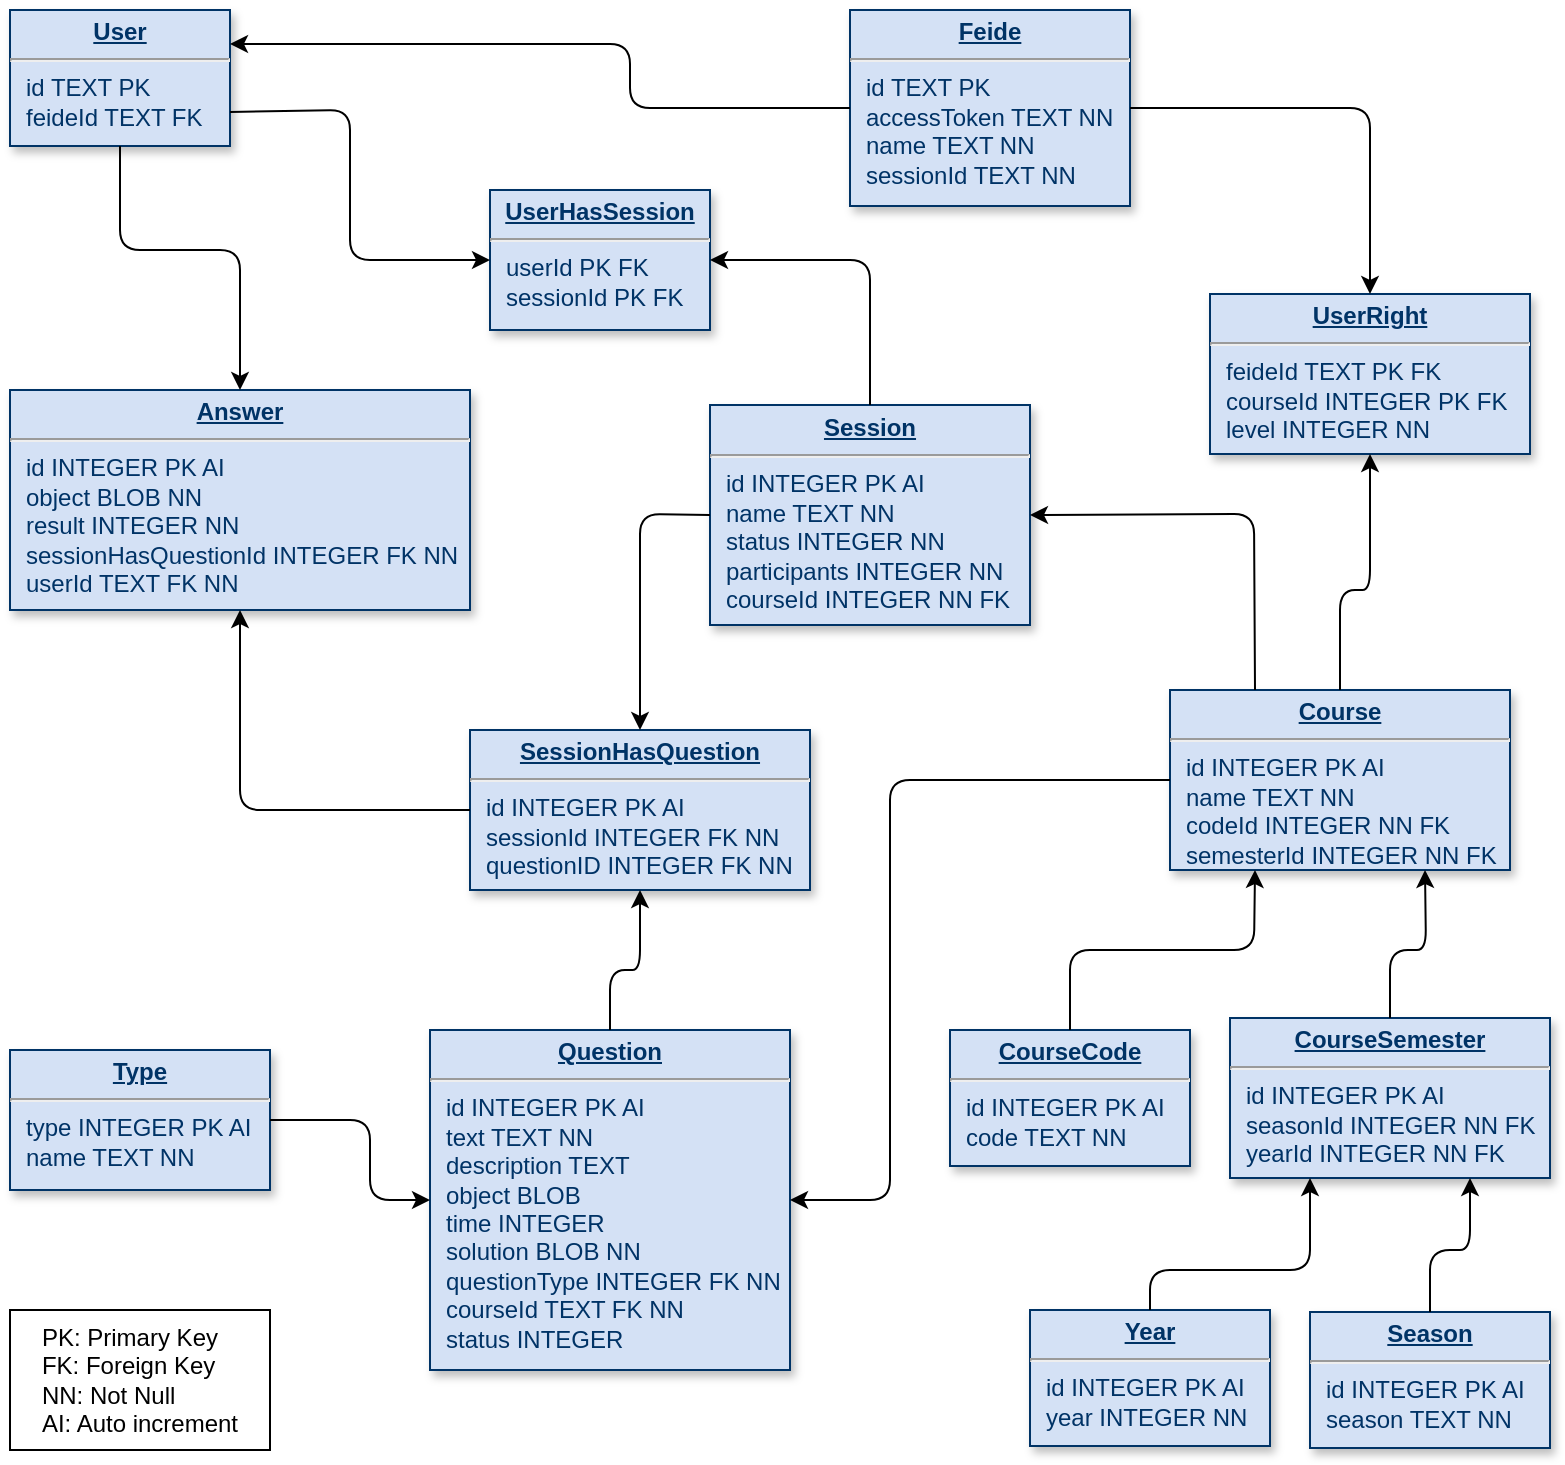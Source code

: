 <mxfile version="10.6.6" type="device"><diagram name="Page-1" id="efa7a0a1-bf9b-a30e-e6df-94a7791c09e9"><mxGraphModel dx="944" dy="1302" grid="1" gridSize="10" guides="1" tooltips="1" connect="1" arrows="1" fold="1" page="1" pageScale="1" pageWidth="826" pageHeight="1169" background="#ffffff" math="0" shadow="0"><root><mxCell id="0"/><mxCell id="1" parent="0"/><mxCell id="25" value="&lt;p style=&quot;margin: 0px ; margin-top: 4px ; text-align: center ; text-decoration: underline&quot;&gt;&lt;b&gt;User&lt;/b&gt;&lt;/p&gt;&lt;hr&gt;&lt;p style=&quot;margin: 0px ; margin-left: 8px&quot;&gt;id TEXT PK&lt;/p&gt;&lt;p style=&quot;margin: 0px ; margin-left: 8px&quot;&gt;feideId TEXT FK&lt;/p&gt;" style="verticalAlign=top;align=left;overflow=fill;fontSize=12;fontFamily=Helvetica;html=1;strokeColor=#003366;shadow=1;fillColor=#D4E1F5;fontColor=#003366" parent="1" vertex="1"><mxGeometry x="40" y="40" width="110" height="68" as="geometry"/></mxCell><mxCell id="xtwtcKQGrO-P28aHJ2TU-114" value="&lt;p style=&quot;margin: 0px ; margin-top: 4px ; text-align: center ; text-decoration: underline&quot;&gt;&lt;b&gt;Feide&lt;/b&gt;&lt;/p&gt;&lt;hr&gt;&lt;p style=&quot;margin: 0px ; margin-left: 8px&quot;&gt;id TEXT PK&lt;/p&gt;&lt;p style=&quot;margin: 0px ; margin-left: 8px&quot;&gt;accessToken TEXT NN&lt;/p&gt;&lt;p style=&quot;margin: 0px ; margin-left: 8px&quot;&gt;name TEXT NN&lt;/p&gt;&lt;p style=&quot;margin: 0px ; margin-left: 8px&quot;&gt;sessionId TEXT NN&lt;/p&gt;" style="verticalAlign=top;align=left;overflow=fill;fontSize=12;fontFamily=Helvetica;html=1;strokeColor=#003366;shadow=1;fillColor=#D4E1F5;fontColor=#003366" vertex="1" parent="1"><mxGeometry x="460" y="40" width="140" height="98" as="geometry"/></mxCell><mxCell id="xtwtcKQGrO-P28aHJ2TU-115" value="&lt;p style=&quot;margin: 0px ; margin-top: 4px ; text-align: center ; text-decoration: underline&quot;&gt;&lt;b&gt;Season&lt;/b&gt;&lt;/p&gt;&lt;hr&gt;&lt;p style=&quot;margin: 0px ; margin-left: 8px&quot;&gt;id INTEGER PK AI&lt;/p&gt;&lt;p style=&quot;margin: 0px ; margin-left: 8px&quot;&gt;season TEXT NN&lt;/p&gt;" style="verticalAlign=top;align=left;overflow=fill;fontSize=12;fontFamily=Helvetica;html=1;strokeColor=#003366;shadow=1;fillColor=#D4E1F5;fontColor=#003366" vertex="1" parent="1"><mxGeometry x="690" y="691" width="120" height="68" as="geometry"/></mxCell><mxCell id="xtwtcKQGrO-P28aHJ2TU-116" value="&lt;p style=&quot;margin: 0px ; margin-top: 4px ; text-align: center ; text-decoration: underline&quot;&gt;&lt;b&gt;Year&lt;/b&gt;&lt;/p&gt;&lt;hr&gt;&lt;p style=&quot;margin: 0px ; margin-left: 8px&quot;&gt;id INTEGER PK AI&lt;/p&gt;&lt;p style=&quot;margin: 0px ; margin-left: 8px&quot;&gt;year INTEGER NN&lt;/p&gt;" style="verticalAlign=top;align=left;overflow=fill;fontSize=12;fontFamily=Helvetica;html=1;strokeColor=#003366;shadow=1;fillColor=#D4E1F5;fontColor=#003366" vertex="1" parent="1"><mxGeometry x="550" y="690" width="120" height="68" as="geometry"/></mxCell><mxCell id="xtwtcKQGrO-P28aHJ2TU-117" value="&lt;p style=&quot;margin: 0px ; margin-top: 4px ; text-align: center ; text-decoration: underline&quot;&gt;&lt;b&gt;CourseSemester&lt;/b&gt;&lt;/p&gt;&lt;hr&gt;&lt;p style=&quot;margin: 0px ; margin-left: 8px&quot;&gt;id INTEGER PK AI&lt;/p&gt;&lt;p style=&quot;margin: 0px ; margin-left: 8px&quot;&gt;seasonId INTEGER NN FK&lt;/p&gt;&lt;p style=&quot;margin: 0px ; margin-left: 8px&quot;&gt;yearId INTEGER NN FK&lt;/p&gt;" style="verticalAlign=top;align=left;overflow=fill;fontSize=12;fontFamily=Helvetica;html=1;strokeColor=#003366;shadow=1;fillColor=#D4E1F5;fontColor=#003366" vertex="1" parent="1"><mxGeometry x="650" y="544" width="160" height="80" as="geometry"/></mxCell><mxCell id="xtwtcKQGrO-P28aHJ2TU-118" value="&lt;p style=&quot;margin: 0px ; margin-top: 4px ; text-align: center ; text-decoration: underline&quot;&gt;&lt;b&gt;CourseCode&lt;/b&gt;&lt;/p&gt;&lt;hr&gt;&lt;p style=&quot;margin: 0px ; margin-left: 8px&quot;&gt;id INTEGER PK AI&lt;/p&gt;&lt;p style=&quot;margin: 0px ; margin-left: 8px&quot;&gt;code TEXT NN&lt;/p&gt;" style="verticalAlign=top;align=left;overflow=fill;fontSize=12;fontFamily=Helvetica;html=1;strokeColor=#003366;shadow=1;fillColor=#D4E1F5;fontColor=#003366" vertex="1" parent="1"><mxGeometry x="510" y="550" width="120" height="68" as="geometry"/></mxCell><mxCell id="xtwtcKQGrO-P28aHJ2TU-119" value="&lt;p style=&quot;margin: 0px ; margin-top: 4px ; text-align: center ; text-decoration: underline&quot;&gt;&lt;b&gt;Course&lt;/b&gt;&lt;/p&gt;&lt;hr&gt;&lt;p style=&quot;margin: 0px ; margin-left: 8px&quot;&gt;id INTEGER PK AI&lt;/p&gt;&lt;p style=&quot;margin: 0px ; margin-left: 8px&quot;&gt;name TEXT NN&lt;/p&gt;&lt;p style=&quot;margin: 0px ; margin-left: 8px&quot;&gt;codeId INTEGER NN FK&lt;/p&gt;&lt;p style=&quot;margin: 0px ; margin-left: 8px&quot;&gt;semesterId INTEGER NN FK&lt;/p&gt;" style="verticalAlign=top;align=left;overflow=fill;fontSize=12;fontFamily=Helvetica;html=1;strokeColor=#003366;shadow=1;fillColor=#D4E1F5;fontColor=#003366" vertex="1" parent="1"><mxGeometry x="620" y="380" width="170" height="90" as="geometry"/></mxCell><mxCell id="xtwtcKQGrO-P28aHJ2TU-120" value="&lt;p style=&quot;margin: 0px ; margin-top: 4px ; text-align: center ; text-decoration: underline&quot;&gt;&lt;b&gt;UserRight&lt;/b&gt;&lt;/p&gt;&lt;hr&gt;&lt;p style=&quot;margin: 0px ; margin-left: 8px&quot;&gt;feideId TEXT PK FK&lt;/p&gt;&lt;p style=&quot;margin: 0px ; margin-left: 8px&quot;&gt;courseId INTEGER PK FK&lt;/p&gt;&lt;p style=&quot;margin: 0px ; margin-left: 8px&quot;&gt;level INTEGER NN&lt;/p&gt;" style="verticalAlign=top;align=left;overflow=fill;fontSize=12;fontFamily=Helvetica;html=1;strokeColor=#003366;shadow=1;fillColor=#D4E1F5;fontColor=#003366" vertex="1" parent="1"><mxGeometry x="640" y="182" width="160" height="80" as="geometry"/></mxCell><mxCell id="xtwtcKQGrO-P28aHJ2TU-121" value="&lt;p style=&quot;margin: 0px ; margin-top: 4px ; text-align: center ; text-decoration: underline&quot;&gt;&lt;b&gt;Session&lt;/b&gt;&lt;/p&gt;&lt;hr&gt;&lt;p style=&quot;margin: 0px ; margin-left: 8px&quot;&gt;id INTEGER PK AI&lt;/p&gt;&lt;p style=&quot;margin: 0px ; margin-left: 8px&quot;&gt;name TEXT NN&lt;/p&gt;&lt;p style=&quot;margin: 0px ; margin-left: 8px&quot;&gt;status INTEGER NN&lt;/p&gt;&lt;p style=&quot;margin: 0px ; margin-left: 8px&quot;&gt;participants INTEGER NN&lt;/p&gt;&lt;p style=&quot;margin: 0px ; margin-left: 8px&quot;&gt;courseId INTEGER NN FK&lt;/p&gt;" style="verticalAlign=top;align=left;overflow=fill;fontSize=12;fontFamily=Helvetica;html=1;strokeColor=#003366;shadow=1;fillColor=#D4E1F5;fontColor=#003366" vertex="1" parent="1"><mxGeometry x="390" y="237.5" width="160" height="110" as="geometry"/></mxCell><mxCell id="xtwtcKQGrO-P28aHJ2TU-122" value="&lt;p style=&quot;margin: 0px ; margin-top: 4px ; text-align: center ; text-decoration: underline&quot;&gt;&lt;b&gt;UserHasSession&lt;/b&gt;&lt;/p&gt;&lt;hr&gt;&lt;p style=&quot;margin: 0px ; margin-left: 8px&quot;&gt;userId PK FK&lt;/p&gt;&lt;p style=&quot;margin: 0px ; margin-left: 8px&quot;&gt;sessionId PK FK&lt;/p&gt;" style="verticalAlign=top;align=left;overflow=fill;fontSize=12;fontFamily=Helvetica;html=1;strokeColor=#003366;shadow=1;fillColor=#D4E1F5;fontColor=#003366" vertex="1" parent="1"><mxGeometry x="280" y="130" width="110" height="70" as="geometry"/></mxCell><mxCell id="xtwtcKQGrO-P28aHJ2TU-123" value="&lt;p style=&quot;margin: 0px ; margin-top: 4px ; text-align: center ; text-decoration: underline&quot;&gt;&lt;b&gt;Type&lt;/b&gt;&lt;/p&gt;&lt;hr&gt;&lt;p style=&quot;margin: 0px ; margin-left: 8px&quot;&gt;type INTEGER PK AI&lt;/p&gt;&lt;p style=&quot;margin: 0px ; margin-left: 8px&quot;&gt;name TEXT NN&lt;/p&gt;" style="verticalAlign=top;align=left;overflow=fill;fontSize=12;fontFamily=Helvetica;html=1;strokeColor=#003366;shadow=1;fillColor=#D4E1F5;fontColor=#003366" vertex="1" parent="1"><mxGeometry x="40" y="560" width="130" height="70" as="geometry"/></mxCell><mxCell id="xtwtcKQGrO-P28aHJ2TU-124" value="&lt;p style=&quot;margin: 0px ; margin-top: 4px ; text-align: center ; text-decoration: underline&quot;&gt;&lt;b&gt;Question&lt;/b&gt;&lt;/p&gt;&lt;hr&gt;&lt;p style=&quot;margin: 0px ; margin-left: 8px&quot;&gt;id INTEGER PK AI&lt;/p&gt;&lt;p style=&quot;margin: 0px ; margin-left: 8px&quot;&gt;text TEXT NN&lt;/p&gt;&lt;p style=&quot;margin: 0px ; margin-left: 8px&quot;&gt;description TEXT&lt;/p&gt;&lt;p style=&quot;margin: 0px ; margin-left: 8px&quot;&gt;object BLOB&lt;/p&gt;&lt;p style=&quot;margin: 0px ; margin-left: 8px&quot;&gt;time INTEGER&lt;/p&gt;&lt;p style=&quot;margin: 0px ; margin-left: 8px&quot;&gt;solution BLOB NN&lt;/p&gt;&lt;p style=&quot;margin: 0px ; margin-left: 8px&quot;&gt;questionType INTEGER FK NN&lt;/p&gt;&lt;p style=&quot;margin: 0px ; margin-left: 8px&quot;&gt;courseId TEXT FK NN&lt;/p&gt;&lt;p style=&quot;margin: 0px ; margin-left: 8px&quot;&gt;status INTEGER&lt;/p&gt;" style="verticalAlign=top;align=left;overflow=fill;fontSize=12;fontFamily=Helvetica;html=1;strokeColor=#003366;shadow=1;fillColor=#D4E1F5;fontColor=#003366" vertex="1" parent="1"><mxGeometry x="250" y="550" width="180" height="170" as="geometry"/></mxCell><mxCell id="xtwtcKQGrO-P28aHJ2TU-125" value="&lt;p style=&quot;margin: 0px ; margin-top: 4px ; text-align: center ; text-decoration: underline&quot;&gt;&lt;b&gt;SessionHasQuestion&lt;/b&gt;&lt;/p&gt;&lt;hr&gt;&lt;p style=&quot;margin: 0px ; margin-left: 8px&quot;&gt;id INTEGER PK AI&lt;/p&gt;&lt;p style=&quot;margin: 0px ; margin-left: 8px&quot;&gt;sessionId INTEGER FK NN&lt;/p&gt;&lt;p style=&quot;margin: 0px ; margin-left: 8px&quot;&gt;questionID INTEGER FK NN&lt;/p&gt;" style="verticalAlign=top;align=left;overflow=fill;fontSize=12;fontFamily=Helvetica;html=1;strokeColor=#003366;shadow=1;fillColor=#D4E1F5;fontColor=#003366" vertex="1" parent="1"><mxGeometry x="270" y="400" width="170" height="80" as="geometry"/></mxCell><mxCell id="xtwtcKQGrO-P28aHJ2TU-126" value="&lt;p style=&quot;margin: 0px ; margin-top: 4px ; text-align: center ; text-decoration: underline&quot;&gt;&lt;b&gt;Answer&lt;/b&gt;&lt;/p&gt;&lt;hr&gt;&lt;p style=&quot;margin: 0px ; margin-left: 8px&quot;&gt;id INTEGER PK AI&lt;/p&gt;&lt;p style=&quot;margin: 0px ; margin-left: 8px&quot;&gt;object BLOB NN&lt;/p&gt;&lt;p style=&quot;margin: 0px ; margin-left: 8px&quot;&gt;result INTEGER NN&lt;/p&gt;&lt;p style=&quot;margin: 0px ; margin-left: 8px&quot;&gt;sessionHasQuestionId INTEGER FK NN&lt;/p&gt;&lt;p style=&quot;margin: 0px ; margin-left: 8px&quot;&gt;userId TEXT FK NN&lt;/p&gt;" style="verticalAlign=top;align=left;overflow=fill;fontSize=12;fontFamily=Helvetica;html=1;strokeColor=#003366;shadow=1;fillColor=#D4E1F5;fontColor=#003366" vertex="1" parent="1"><mxGeometry x="40" y="230" width="230" height="110" as="geometry"/></mxCell><mxCell id="xtwtcKQGrO-P28aHJ2TU-127" value="" style="endArrow=classic;html=1;exitX=0.5;exitY=1;exitDx=0;exitDy=0;entryX=0.5;entryY=0;entryDx=0;entryDy=0;" edge="1" parent="1" source="25" target="xtwtcKQGrO-P28aHJ2TU-126"><mxGeometry width="50" height="50" relative="1" as="geometry"><mxPoint x="160" y="190" as="sourcePoint"/><mxPoint x="210" y="140" as="targetPoint"/><Array as="points"><mxPoint x="95" y="160"/><mxPoint x="155" y="160"/></Array></mxGeometry></mxCell><mxCell id="xtwtcKQGrO-P28aHJ2TU-130" value="" style="endArrow=classic;html=1;exitX=1;exitY=0.75;exitDx=0;exitDy=0;entryX=0;entryY=0.5;entryDx=0;entryDy=0;" edge="1" parent="1" source="25" target="xtwtcKQGrO-P28aHJ2TU-122"><mxGeometry width="50" height="50" relative="1" as="geometry"><mxPoint x="290" y="110" as="sourcePoint"/><mxPoint x="340" y="60" as="targetPoint"/><Array as="points"><mxPoint x="210" y="90"/><mxPoint x="210" y="165"/></Array></mxGeometry></mxCell><mxCell id="xtwtcKQGrO-P28aHJ2TU-133" value="" style="endArrow=classic;html=1;exitX=1;exitY=0.5;exitDx=0;exitDy=0;entryX=0.5;entryY=0;entryDx=0;entryDy=0;" edge="1" parent="1" source="xtwtcKQGrO-P28aHJ2TU-114" target="xtwtcKQGrO-P28aHJ2TU-120"><mxGeometry width="50" height="50" relative="1" as="geometry"><mxPoint x="680" y="120" as="sourcePoint"/><mxPoint x="730" y="70" as="targetPoint"/><Array as="points"><mxPoint x="720" y="89"/></Array></mxGeometry></mxCell><mxCell id="xtwtcKQGrO-P28aHJ2TU-134" value="" style="endArrow=classic;html=1;exitX=1;exitY=0.5;exitDx=0;exitDy=0;entryX=0;entryY=0.5;entryDx=0;entryDy=0;" edge="1" parent="1" source="xtwtcKQGrO-P28aHJ2TU-123" target="xtwtcKQGrO-P28aHJ2TU-124"><mxGeometry width="50" height="50" relative="1" as="geometry"><mxPoint x="130" y="480" as="sourcePoint"/><mxPoint x="180" y="430" as="targetPoint"/><Array as="points"><mxPoint x="220" y="595"/><mxPoint x="220" y="635"/></Array></mxGeometry></mxCell><mxCell id="xtwtcKQGrO-P28aHJ2TU-135" value="" style="endArrow=classic;html=1;entryX=0.5;entryY=1;entryDx=0;entryDy=0;exitX=0;exitY=0.5;exitDx=0;exitDy=0;" edge="1" parent="1" source="xtwtcKQGrO-P28aHJ2TU-125" target="xtwtcKQGrO-P28aHJ2TU-126"><mxGeometry width="50" height="50" relative="1" as="geometry"><mxPoint x="170" y="480" as="sourcePoint"/><mxPoint x="220" y="430" as="targetPoint"/><Array as="points"><mxPoint x="155" y="440"/></Array></mxGeometry></mxCell><mxCell id="xtwtcKQGrO-P28aHJ2TU-136" value="" style="endArrow=classic;html=1;entryX=0.5;entryY=1;entryDx=0;entryDy=0;exitX=0.5;exitY=0;exitDx=0;exitDy=0;" edge="1" parent="1" source="xtwtcKQGrO-P28aHJ2TU-124" target="xtwtcKQGrO-P28aHJ2TU-125"><mxGeometry width="50" height="50" relative="1" as="geometry"><mxPoint x="170" y="540" as="sourcePoint"/><mxPoint x="220" y="490" as="targetPoint"/><Array as="points"><mxPoint x="340" y="520"/><mxPoint x="355" y="520"/></Array></mxGeometry></mxCell><mxCell id="xtwtcKQGrO-P28aHJ2TU-138" value="" style="endArrow=classic;html=1;exitX=0.5;exitY=0;exitDx=0;exitDy=0;entryX=0.25;entryY=1;entryDx=0;entryDy=0;" edge="1" parent="1" source="xtwtcKQGrO-P28aHJ2TU-116" target="xtwtcKQGrO-P28aHJ2TU-117"><mxGeometry width="50" height="50" relative="1" as="geometry"><mxPoint x="560" y="520" as="sourcePoint"/><mxPoint x="710" y="650" as="targetPoint"/><Array as="points"><mxPoint x="610" y="670"/><mxPoint x="690" y="670"/></Array></mxGeometry></mxCell><mxCell id="xtwtcKQGrO-P28aHJ2TU-139" value="" style="endArrow=classic;html=1;exitX=0.5;exitY=0;exitDx=0;exitDy=0;entryX=0.75;entryY=1;entryDx=0;entryDy=0;" edge="1" parent="1" source="xtwtcKQGrO-P28aHJ2TU-115" target="xtwtcKQGrO-P28aHJ2TU-117"><mxGeometry width="50" height="50" relative="1" as="geometry"><mxPoint x="540" y="510" as="sourcePoint"/><mxPoint x="590" y="460" as="targetPoint"/><Array as="points"><mxPoint x="750" y="660"/><mxPoint x="770" y="660"/></Array></mxGeometry></mxCell><mxCell id="xtwtcKQGrO-P28aHJ2TU-140" value="" style="endArrow=classic;html=1;entryX=0.75;entryY=1;entryDx=0;entryDy=0;exitX=0.5;exitY=0;exitDx=0;exitDy=0;" edge="1" parent="1" source="xtwtcKQGrO-P28aHJ2TU-117" target="xtwtcKQGrO-P28aHJ2TU-119"><mxGeometry width="50" height="50" relative="1" as="geometry"><mxPoint x="530" y="490" as="sourcePoint"/><mxPoint x="580" y="440" as="targetPoint"/><Array as="points"><mxPoint x="730" y="510"/><mxPoint x="748" y="510"/></Array></mxGeometry></mxCell><mxCell id="xtwtcKQGrO-P28aHJ2TU-141" value="" style="endArrow=classic;html=1;entryX=0.25;entryY=1;entryDx=0;entryDy=0;exitX=0.5;exitY=0;exitDx=0;exitDy=0;" edge="1" parent="1" source="xtwtcKQGrO-P28aHJ2TU-118" target="xtwtcKQGrO-P28aHJ2TU-119"><mxGeometry width="50" height="50" relative="1" as="geometry"><mxPoint x="540" y="510" as="sourcePoint"/><mxPoint x="590" y="460" as="targetPoint"/><Array as="points"><mxPoint x="570" y="510"/><mxPoint x="662" y="510"/></Array></mxGeometry></mxCell><mxCell id="xtwtcKQGrO-P28aHJ2TU-142" value="" style="endArrow=classic;html=1;exitX=0.5;exitY=0;exitDx=0;exitDy=0;entryX=0.5;entryY=1;entryDx=0;entryDy=0;" edge="1" parent="1" source="xtwtcKQGrO-P28aHJ2TU-119" target="xtwtcKQGrO-P28aHJ2TU-120"><mxGeometry width="50" height="50" relative="1" as="geometry"><mxPoint x="620" y="350" as="sourcePoint"/><mxPoint x="670" y="300" as="targetPoint"/><Array as="points"><mxPoint x="705" y="330"/><mxPoint x="720" y="330"/></Array></mxGeometry></mxCell><mxCell id="xtwtcKQGrO-P28aHJ2TU-143" value="" style="endArrow=classic;html=1;exitX=0.25;exitY=0;exitDx=0;exitDy=0;entryX=1;entryY=0.5;entryDx=0;entryDy=0;" edge="1" parent="1" source="xtwtcKQGrO-P28aHJ2TU-119" target="xtwtcKQGrO-P28aHJ2TU-121"><mxGeometry width="50" height="50" relative="1" as="geometry"><mxPoint x="600" y="350" as="sourcePoint"/><mxPoint x="650" y="300" as="targetPoint"/><Array as="points"><mxPoint x="662" y="292"/></Array></mxGeometry></mxCell><mxCell id="xtwtcKQGrO-P28aHJ2TU-144" value="" style="endArrow=classic;html=1;entryX=0.5;entryY=0;entryDx=0;entryDy=0;exitX=0;exitY=0.5;exitDx=0;exitDy=0;" edge="1" parent="1" source="xtwtcKQGrO-P28aHJ2TU-121" target="xtwtcKQGrO-P28aHJ2TU-125"><mxGeometry width="50" height="50" relative="1" as="geometry"><mxPoint x="290" y="350" as="sourcePoint"/><mxPoint x="340" y="300" as="targetPoint"/><Array as="points"><mxPoint x="355" y="292"/></Array></mxGeometry></mxCell><mxCell id="xtwtcKQGrO-P28aHJ2TU-145" value="" style="endArrow=classic;html=1;exitX=0;exitY=0.5;exitDx=0;exitDy=0;entryX=1;entryY=0.5;entryDx=0;entryDy=0;" edge="1" parent="1" source="xtwtcKQGrO-P28aHJ2TU-119" target="xtwtcKQGrO-P28aHJ2TU-124"><mxGeometry width="50" height="50" relative="1" as="geometry"><mxPoint x="500" y="480" as="sourcePoint"/><mxPoint x="550" y="430" as="targetPoint"/><Array as="points"><mxPoint x="480" y="425"/><mxPoint x="480" y="635"/></Array></mxGeometry></mxCell><mxCell id="xtwtcKQGrO-P28aHJ2TU-147" value="" style="endArrow=classic;html=1;entryX=1;entryY=0.5;entryDx=0;entryDy=0;exitX=0.5;exitY=0;exitDx=0;exitDy=0;" edge="1" parent="1" source="xtwtcKQGrO-P28aHJ2TU-121" target="xtwtcKQGrO-P28aHJ2TU-122"><mxGeometry width="50" height="50" relative="1" as="geometry"><mxPoint x="510" y="230" as="sourcePoint"/><mxPoint x="560" y="180" as="targetPoint"/><Array as="points"><mxPoint x="470" y="165"/></Array></mxGeometry></mxCell><mxCell id="xtwtcKQGrO-P28aHJ2TU-148" value="" style="endArrow=classic;html=1;entryX=1;entryY=0.25;entryDx=0;entryDy=0;exitX=0;exitY=0.5;exitDx=0;exitDy=0;" edge="1" parent="1" source="xtwtcKQGrO-P28aHJ2TU-114" target="25"><mxGeometry width="50" height="50" relative="1" as="geometry"><mxPoint x="360" y="90" as="sourcePoint"/><mxPoint x="410" y="40" as="targetPoint"/><Array as="points"><mxPoint x="350" y="89"/><mxPoint x="350" y="57"/></Array></mxGeometry></mxCell><mxCell id="xtwtcKQGrO-P28aHJ2TU-149" value="&lt;div style=&quot;text-align: left&quot;&gt;&lt;span&gt;PK: Primary Key&lt;/span&gt;&lt;/div&gt;&lt;div style=&quot;text-align: left&quot;&gt;&lt;span&gt;FK: Foreign Key&lt;/span&gt;&lt;/div&gt;&lt;div style=&quot;text-align: left&quot;&gt;&lt;span&gt;NN: Not Null&lt;/span&gt;&lt;/div&gt;&lt;div style=&quot;text-align: left&quot;&gt;&lt;span&gt;AI: Auto increment&lt;/span&gt;&lt;/div&gt;" style="rounded=0;whiteSpace=wrap;html=1;" vertex="1" parent="1"><mxGeometry x="40" y="690" width="130" height="70" as="geometry"/></mxCell></root></mxGraphModel></diagram></mxfile>